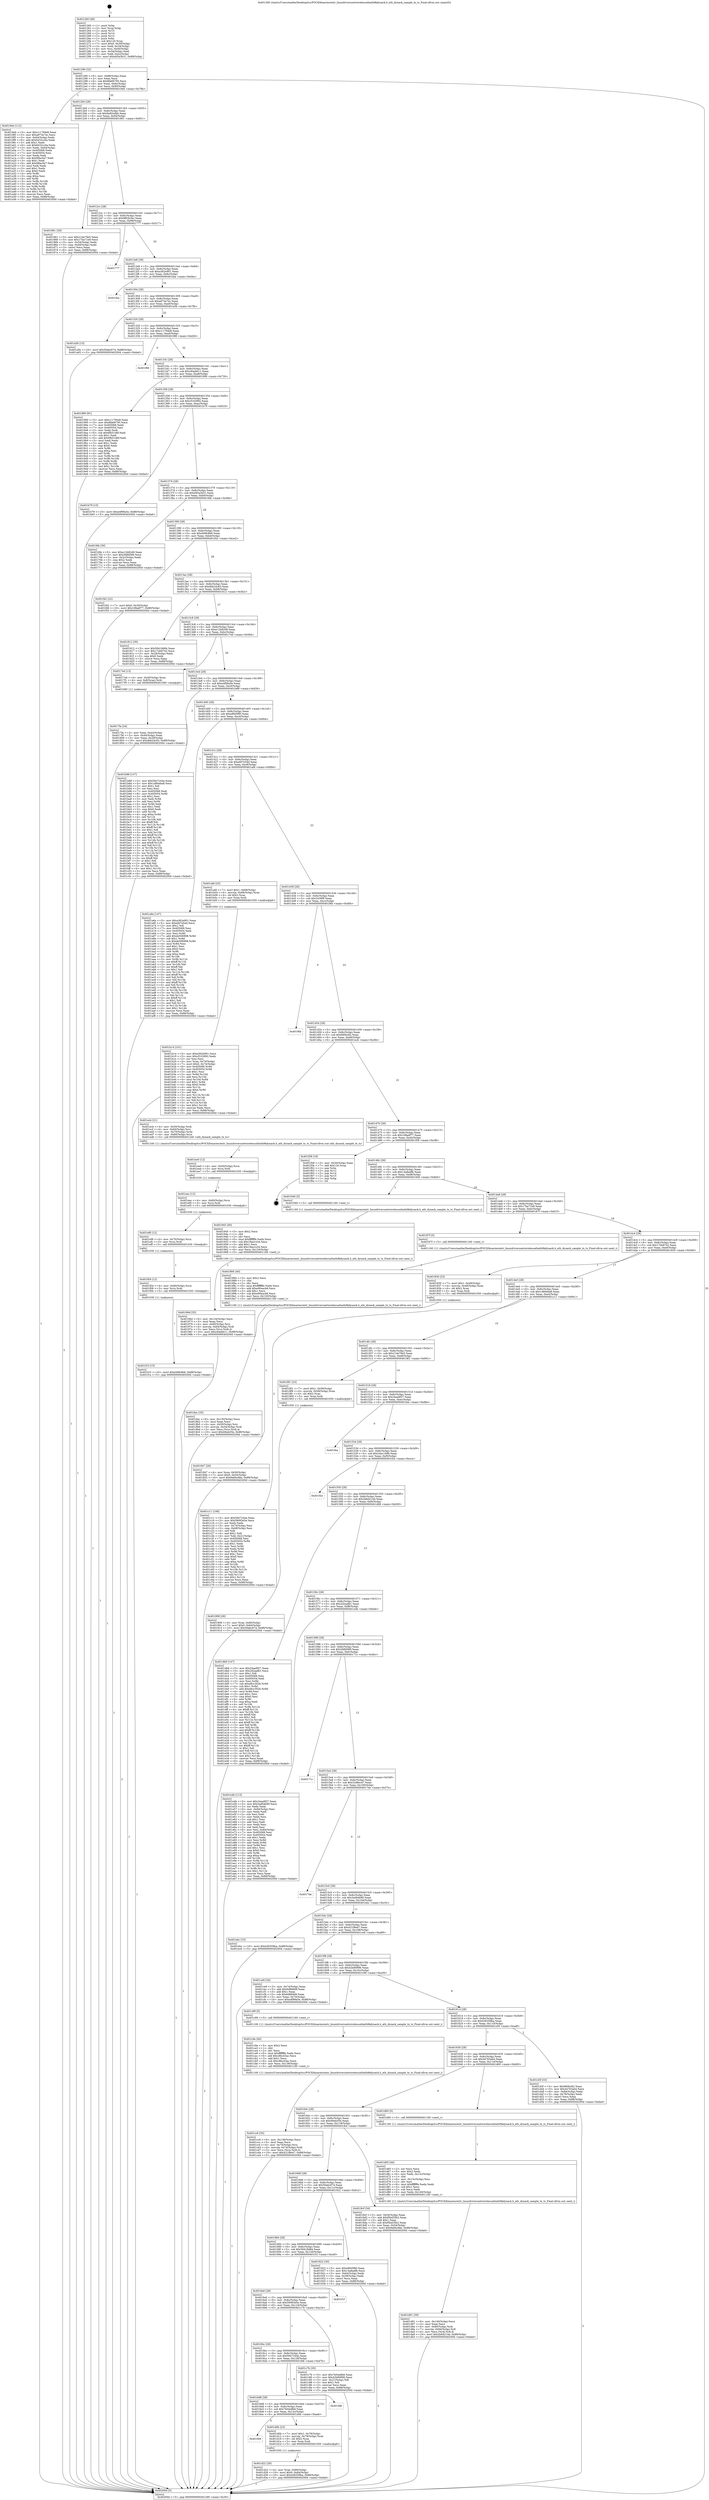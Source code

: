 digraph "0x401260" {
  label = "0x401260 (/mnt/c/Users/mathe/Desktop/tcc/POCII/binaries/extr_linuxdriversnetwirelessathath9kdynack.h_ath_dynack_sample_tx_ts_Final-ollvm.out::main(0))"
  labelloc = "t"
  node[shape=record]

  Entry [label="",width=0.3,height=0.3,shape=circle,fillcolor=black,style=filled]
  "0x401290" [label="{
     0x401290 [32]\l
     | [instrs]\l
     &nbsp;&nbsp;0x401290 \<+6\>: mov -0x88(%rbp),%eax\l
     &nbsp;&nbsp;0x401296 \<+2\>: mov %eax,%ecx\l
     &nbsp;&nbsp;0x401298 \<+6\>: sub $0x8fa66795,%ecx\l
     &nbsp;&nbsp;0x40129e \<+6\>: mov %eax,-0x8c(%rbp)\l
     &nbsp;&nbsp;0x4012a4 \<+6\>: mov %ecx,-0x90(%rbp)\l
     &nbsp;&nbsp;0x4012aa \<+6\>: je 00000000004019eb \<main+0x78b\>\l
  }"]
  "0x4019eb" [label="{
     0x4019eb [112]\l
     | [instrs]\l
     &nbsp;&nbsp;0x4019eb \<+5\>: mov $0xc11794e8,%eax\l
     &nbsp;&nbsp;0x4019f0 \<+5\>: mov $0xa973e7ec,%ecx\l
     &nbsp;&nbsp;0x4019f5 \<+3\>: mov -0x64(%rbp),%edx\l
     &nbsp;&nbsp;0x4019f8 \<+6\>: add $0x6432cc0a,%edx\l
     &nbsp;&nbsp;0x4019fe \<+3\>: add $0x1,%edx\l
     &nbsp;&nbsp;0x401a01 \<+6\>: sub $0x6432cc0a,%edx\l
     &nbsp;&nbsp;0x401a07 \<+3\>: mov %edx,-0x64(%rbp)\l
     &nbsp;&nbsp;0x401a0a \<+7\>: mov 0x405068,%edx\l
     &nbsp;&nbsp;0x401a11 \<+7\>: mov 0x405054,%esi\l
     &nbsp;&nbsp;0x401a18 \<+2\>: mov %edx,%edi\l
     &nbsp;&nbsp;0x401a1a \<+6\>: sub $0xfdfac0a7,%edi\l
     &nbsp;&nbsp;0x401a20 \<+3\>: sub $0x1,%edi\l
     &nbsp;&nbsp;0x401a23 \<+6\>: add $0xfdfac0a7,%edi\l
     &nbsp;&nbsp;0x401a29 \<+3\>: imul %edi,%edx\l
     &nbsp;&nbsp;0x401a2c \<+3\>: and $0x1,%edx\l
     &nbsp;&nbsp;0x401a2f \<+3\>: cmp $0x0,%edx\l
     &nbsp;&nbsp;0x401a32 \<+4\>: sete %r8b\l
     &nbsp;&nbsp;0x401a36 \<+3\>: cmp $0xa,%esi\l
     &nbsp;&nbsp;0x401a39 \<+4\>: setl %r9b\l
     &nbsp;&nbsp;0x401a3d \<+3\>: mov %r8b,%r10b\l
     &nbsp;&nbsp;0x401a40 \<+3\>: and %r9b,%r10b\l
     &nbsp;&nbsp;0x401a43 \<+3\>: xor %r9b,%r8b\l
     &nbsp;&nbsp;0x401a46 \<+3\>: or %r8b,%r10b\l
     &nbsp;&nbsp;0x401a49 \<+4\>: test $0x1,%r10b\l
     &nbsp;&nbsp;0x401a4d \<+3\>: cmovne %ecx,%eax\l
     &nbsp;&nbsp;0x401a50 \<+6\>: mov %eax,-0x88(%rbp)\l
     &nbsp;&nbsp;0x401a56 \<+5\>: jmp 000000000040200d \<main+0xdad\>\l
  }"]
  "0x4012b0" [label="{
     0x4012b0 [28]\l
     | [instrs]\l
     &nbsp;&nbsp;0x4012b0 \<+5\>: jmp 00000000004012b5 \<main+0x55\>\l
     &nbsp;&nbsp;0x4012b5 \<+6\>: mov -0x8c(%rbp),%eax\l
     &nbsp;&nbsp;0x4012bb \<+5\>: sub $0x9a60cdbb,%eax\l
     &nbsp;&nbsp;0x4012c0 \<+6\>: mov %eax,-0x94(%rbp)\l
     &nbsp;&nbsp;0x4012c6 \<+6\>: je 0000000000401861 \<main+0x601\>\l
  }"]
  Exit [label="",width=0.3,height=0.3,shape=circle,fillcolor=black,style=filled,peripheries=2]
  "0x401861" [label="{
     0x401861 [30]\l
     | [instrs]\l
     &nbsp;&nbsp;0x401861 \<+5\>: mov $0x21de79e5,%eax\l
     &nbsp;&nbsp;0x401866 \<+5\>: mov $0x17ba71b9,%ecx\l
     &nbsp;&nbsp;0x40186b \<+3\>: mov -0x54(%rbp),%edx\l
     &nbsp;&nbsp;0x40186e \<+3\>: cmp -0x48(%rbp),%edx\l
     &nbsp;&nbsp;0x401871 \<+3\>: cmovl %ecx,%eax\l
     &nbsp;&nbsp;0x401874 \<+6\>: mov %eax,-0x88(%rbp)\l
     &nbsp;&nbsp;0x40187a \<+5\>: jmp 000000000040200d \<main+0xdad\>\l
  }"]
  "0x4012cc" [label="{
     0x4012cc [28]\l
     | [instrs]\l
     &nbsp;&nbsp;0x4012cc \<+5\>: jmp 00000000004012d1 \<main+0x71\>\l
     &nbsp;&nbsp;0x4012d1 \<+6\>: mov -0x8c(%rbp),%eax\l
     &nbsp;&nbsp;0x4012d7 \<+5\>: sub $0x9f83b3ec,%eax\l
     &nbsp;&nbsp;0x4012dc \<+6\>: mov %eax,-0x98(%rbp)\l
     &nbsp;&nbsp;0x4012e2 \<+6\>: je 0000000000401777 \<main+0x517\>\l
  }"]
  "0x401f10" [label="{
     0x401f10 [15]\l
     | [instrs]\l
     &nbsp;&nbsp;0x401f10 \<+10\>: movl $0xd49fc8b6,-0x88(%rbp)\l
     &nbsp;&nbsp;0x401f1a \<+5\>: jmp 000000000040200d \<main+0xdad\>\l
  }"]
  "0x401777" [label="{
     0x401777\l
  }", style=dashed]
  "0x4012e8" [label="{
     0x4012e8 [28]\l
     | [instrs]\l
     &nbsp;&nbsp;0x4012e8 \<+5\>: jmp 00000000004012ed \<main+0x8d\>\l
     &nbsp;&nbsp;0x4012ed \<+6\>: mov -0x8c(%rbp),%eax\l
     &nbsp;&nbsp;0x4012f3 \<+5\>: sub $0xa362e901,%eax\l
     &nbsp;&nbsp;0x4012f8 \<+6\>: mov %eax,-0x9c(%rbp)\l
     &nbsp;&nbsp;0x4012fe \<+6\>: je 0000000000401faa \<main+0xd4a\>\l
  }"]
  "0x401f04" [label="{
     0x401f04 [12]\l
     | [instrs]\l
     &nbsp;&nbsp;0x401f04 \<+4\>: mov -0x80(%rbp),%rcx\l
     &nbsp;&nbsp;0x401f08 \<+3\>: mov %rcx,%rdi\l
     &nbsp;&nbsp;0x401f0b \<+5\>: call 0000000000401030 \<free@plt\>\l
     | [calls]\l
     &nbsp;&nbsp;0x401030 \{1\} (unknown)\l
  }"]
  "0x401faa" [label="{
     0x401faa\l
  }", style=dashed]
  "0x401304" [label="{
     0x401304 [28]\l
     | [instrs]\l
     &nbsp;&nbsp;0x401304 \<+5\>: jmp 0000000000401309 \<main+0xa9\>\l
     &nbsp;&nbsp;0x401309 \<+6\>: mov -0x8c(%rbp),%eax\l
     &nbsp;&nbsp;0x40130f \<+5\>: sub $0xa973e7ec,%eax\l
     &nbsp;&nbsp;0x401314 \<+6\>: mov %eax,-0xa0(%rbp)\l
     &nbsp;&nbsp;0x40131a \<+6\>: je 0000000000401a5b \<main+0x7fb\>\l
  }"]
  "0x401ef8" [label="{
     0x401ef8 [12]\l
     | [instrs]\l
     &nbsp;&nbsp;0x401ef8 \<+4\>: mov -0x70(%rbp),%rcx\l
     &nbsp;&nbsp;0x401efc \<+3\>: mov %rcx,%rdi\l
     &nbsp;&nbsp;0x401eff \<+5\>: call 0000000000401030 \<free@plt\>\l
     | [calls]\l
     &nbsp;&nbsp;0x401030 \{1\} (unknown)\l
  }"]
  "0x401a5b" [label="{
     0x401a5b [15]\l
     | [instrs]\l
     &nbsp;&nbsp;0x401a5b \<+10\>: movl $0x50abc674,-0x88(%rbp)\l
     &nbsp;&nbsp;0x401a65 \<+5\>: jmp 000000000040200d \<main+0xdad\>\l
  }"]
  "0x401320" [label="{
     0x401320 [28]\l
     | [instrs]\l
     &nbsp;&nbsp;0x401320 \<+5\>: jmp 0000000000401325 \<main+0xc5\>\l
     &nbsp;&nbsp;0x401325 \<+6\>: mov -0x8c(%rbp),%eax\l
     &nbsp;&nbsp;0x40132b \<+5\>: sub $0xc11794e8,%eax\l
     &nbsp;&nbsp;0x401330 \<+6\>: mov %eax,-0xa4(%rbp)\l
     &nbsp;&nbsp;0x401336 \<+6\>: je 0000000000401f86 \<main+0xd26\>\l
  }"]
  "0x401eec" [label="{
     0x401eec [12]\l
     | [instrs]\l
     &nbsp;&nbsp;0x401eec \<+4\>: mov -0x60(%rbp),%rcx\l
     &nbsp;&nbsp;0x401ef0 \<+3\>: mov %rcx,%rdi\l
     &nbsp;&nbsp;0x401ef3 \<+5\>: call 0000000000401030 \<free@plt\>\l
     | [calls]\l
     &nbsp;&nbsp;0x401030 \{1\} (unknown)\l
  }"]
  "0x401f86" [label="{
     0x401f86\l
  }", style=dashed]
  "0x40133c" [label="{
     0x40133c [28]\l
     | [instrs]\l
     &nbsp;&nbsp;0x40133c \<+5\>: jmp 0000000000401341 \<main+0xe1\>\l
     &nbsp;&nbsp;0x401341 \<+6\>: mov -0x8c(%rbp),%eax\l
     &nbsp;&nbsp;0x401347 \<+5\>: sub $0xc84abb11,%eax\l
     &nbsp;&nbsp;0x40134c \<+6\>: mov %eax,-0xa8(%rbp)\l
     &nbsp;&nbsp;0x401352 \<+6\>: je 0000000000401990 \<main+0x730\>\l
  }"]
  "0x401ee0" [label="{
     0x401ee0 [12]\l
     | [instrs]\l
     &nbsp;&nbsp;0x401ee0 \<+4\>: mov -0x50(%rbp),%rcx\l
     &nbsp;&nbsp;0x401ee4 \<+3\>: mov %rcx,%rdi\l
     &nbsp;&nbsp;0x401ee7 \<+5\>: call 0000000000401030 \<free@plt\>\l
     | [calls]\l
     &nbsp;&nbsp;0x401030 \{1\} (unknown)\l
  }"]
  "0x401990" [label="{
     0x401990 [91]\l
     | [instrs]\l
     &nbsp;&nbsp;0x401990 \<+5\>: mov $0xc11794e8,%eax\l
     &nbsp;&nbsp;0x401995 \<+5\>: mov $0x8fa66795,%ecx\l
     &nbsp;&nbsp;0x40199a \<+7\>: mov 0x405068,%edx\l
     &nbsp;&nbsp;0x4019a1 \<+7\>: mov 0x405054,%esi\l
     &nbsp;&nbsp;0x4019a8 \<+2\>: mov %edx,%edi\l
     &nbsp;&nbsp;0x4019aa \<+6\>: sub $0x6fb51d6f,%edi\l
     &nbsp;&nbsp;0x4019b0 \<+3\>: sub $0x1,%edi\l
     &nbsp;&nbsp;0x4019b3 \<+6\>: add $0x6fb51d6f,%edi\l
     &nbsp;&nbsp;0x4019b9 \<+3\>: imul %edi,%edx\l
     &nbsp;&nbsp;0x4019bc \<+3\>: and $0x1,%edx\l
     &nbsp;&nbsp;0x4019bf \<+3\>: cmp $0x0,%edx\l
     &nbsp;&nbsp;0x4019c2 \<+4\>: sete %r8b\l
     &nbsp;&nbsp;0x4019c6 \<+3\>: cmp $0xa,%esi\l
     &nbsp;&nbsp;0x4019c9 \<+4\>: setl %r9b\l
     &nbsp;&nbsp;0x4019cd \<+3\>: mov %r8b,%r10b\l
     &nbsp;&nbsp;0x4019d0 \<+3\>: and %r9b,%r10b\l
     &nbsp;&nbsp;0x4019d3 \<+3\>: xor %r9b,%r8b\l
     &nbsp;&nbsp;0x4019d6 \<+3\>: or %r8b,%r10b\l
     &nbsp;&nbsp;0x4019d9 \<+4\>: test $0x1,%r10b\l
     &nbsp;&nbsp;0x4019dd \<+3\>: cmovne %ecx,%eax\l
     &nbsp;&nbsp;0x4019e0 \<+6\>: mov %eax,-0x88(%rbp)\l
     &nbsp;&nbsp;0x4019e6 \<+5\>: jmp 000000000040200d \<main+0xdad\>\l
  }"]
  "0x401358" [label="{
     0x401358 [28]\l
     | [instrs]\l
     &nbsp;&nbsp;0x401358 \<+5\>: jmp 000000000040135d \<main+0xfd\>\l
     &nbsp;&nbsp;0x40135d \<+6\>: mov -0x8c(%rbp),%eax\l
     &nbsp;&nbsp;0x401363 \<+5\>: sub $0xcf102892,%eax\l
     &nbsp;&nbsp;0x401368 \<+6\>: mov %eax,-0xac(%rbp)\l
     &nbsp;&nbsp;0x40136e \<+6\>: je 0000000000401b79 \<main+0x919\>\l
  }"]
  "0x401d91" [label="{
     0x401d91 [39]\l
     | [instrs]\l
     &nbsp;&nbsp;0x401d91 \<+6\>: mov -0x140(%rbp),%ecx\l
     &nbsp;&nbsp;0x401d97 \<+3\>: imul %eax,%ecx\l
     &nbsp;&nbsp;0x401d9a \<+4\>: mov -0x80(%rbp),%rdi\l
     &nbsp;&nbsp;0x401d9e \<+7\>: movslq -0x84(%rbp),%r8\l
     &nbsp;&nbsp;0x401da5 \<+4\>: mov %ecx,(%rdi,%r8,4)\l
     &nbsp;&nbsp;0x401da9 \<+10\>: movl $0x2b6d214d,-0x88(%rbp)\l
     &nbsp;&nbsp;0x401db3 \<+5\>: jmp 000000000040200d \<main+0xdad\>\l
  }"]
  "0x401b79" [label="{
     0x401b79 [15]\l
     | [instrs]\l
     &nbsp;&nbsp;0x401b79 \<+10\>: movl $0xe4f99a5e,-0x88(%rbp)\l
     &nbsp;&nbsp;0x401b83 \<+5\>: jmp 000000000040200d \<main+0xdad\>\l
  }"]
  "0x401374" [label="{
     0x401374 [28]\l
     | [instrs]\l
     &nbsp;&nbsp;0x401374 \<+5\>: jmp 0000000000401379 \<main+0x119\>\l
     &nbsp;&nbsp;0x401379 \<+6\>: mov -0x8c(%rbp),%eax\l
     &nbsp;&nbsp;0x40137f \<+5\>: sub $0xd45a3b31,%eax\l
     &nbsp;&nbsp;0x401384 \<+6\>: mov %eax,-0xb0(%rbp)\l
     &nbsp;&nbsp;0x40138a \<+6\>: je 00000000004016fe \<main+0x49e\>\l
  }"]
  "0x401d65" [label="{
     0x401d65 [44]\l
     | [instrs]\l
     &nbsp;&nbsp;0x401d65 \<+2\>: xor %ecx,%ecx\l
     &nbsp;&nbsp;0x401d67 \<+5\>: mov $0x2,%edx\l
     &nbsp;&nbsp;0x401d6c \<+6\>: mov %edx,-0x13c(%rbp)\l
     &nbsp;&nbsp;0x401d72 \<+1\>: cltd\l
     &nbsp;&nbsp;0x401d73 \<+6\>: mov -0x13c(%rbp),%esi\l
     &nbsp;&nbsp;0x401d79 \<+2\>: idiv %esi\l
     &nbsp;&nbsp;0x401d7b \<+6\>: imul $0xfffffffe,%edx,%edx\l
     &nbsp;&nbsp;0x401d81 \<+3\>: sub $0x1,%ecx\l
     &nbsp;&nbsp;0x401d84 \<+2\>: sub %ecx,%edx\l
     &nbsp;&nbsp;0x401d86 \<+6\>: mov %edx,-0x140(%rbp)\l
     &nbsp;&nbsp;0x401d8c \<+5\>: call 0000000000401160 \<next_i\>\l
     | [calls]\l
     &nbsp;&nbsp;0x401160 \{1\} (/mnt/c/Users/mathe/Desktop/tcc/POCII/binaries/extr_linuxdriversnetwirelessathath9kdynack.h_ath_dynack_sample_tx_ts_Final-ollvm.out::next_i)\l
  }"]
  "0x4016fe" [label="{
     0x4016fe [30]\l
     | [instrs]\l
     &nbsp;&nbsp;0x4016fe \<+5\>: mov $0xe12b82d9,%eax\l
     &nbsp;&nbsp;0x401703 \<+5\>: mov $0x2fdfd589,%ecx\l
     &nbsp;&nbsp;0x401708 \<+3\>: mov -0x2c(%rbp),%edx\l
     &nbsp;&nbsp;0x40170b \<+3\>: cmp $0x2,%edx\l
     &nbsp;&nbsp;0x40170e \<+3\>: cmovne %ecx,%eax\l
     &nbsp;&nbsp;0x401711 \<+6\>: mov %eax,-0x88(%rbp)\l
     &nbsp;&nbsp;0x401717 \<+5\>: jmp 000000000040200d \<main+0xdad\>\l
  }"]
  "0x401390" [label="{
     0x401390 [28]\l
     | [instrs]\l
     &nbsp;&nbsp;0x401390 \<+5\>: jmp 0000000000401395 \<main+0x135\>\l
     &nbsp;&nbsp;0x401395 \<+6\>: mov -0x8c(%rbp),%eax\l
     &nbsp;&nbsp;0x40139b \<+5\>: sub $0xd49fc8b6,%eax\l
     &nbsp;&nbsp;0x4013a0 \<+6\>: mov %eax,-0xb4(%rbp)\l
     &nbsp;&nbsp;0x4013a6 \<+6\>: je 0000000000401f42 \<main+0xce2\>\l
  }"]
  "0x40200d" [label="{
     0x40200d [5]\l
     | [instrs]\l
     &nbsp;&nbsp;0x40200d \<+5\>: jmp 0000000000401290 \<main+0x30\>\l
  }"]
  "0x401260" [label="{
     0x401260 [48]\l
     | [instrs]\l
     &nbsp;&nbsp;0x401260 \<+1\>: push %rbp\l
     &nbsp;&nbsp;0x401261 \<+3\>: mov %rsp,%rbp\l
     &nbsp;&nbsp;0x401264 \<+2\>: push %r15\l
     &nbsp;&nbsp;0x401266 \<+2\>: push %r14\l
     &nbsp;&nbsp;0x401268 \<+2\>: push %r12\l
     &nbsp;&nbsp;0x40126a \<+1\>: push %rbx\l
     &nbsp;&nbsp;0x40126b \<+7\>: sub $0x120,%rsp\l
     &nbsp;&nbsp;0x401272 \<+7\>: movl $0x0,-0x30(%rbp)\l
     &nbsp;&nbsp;0x401279 \<+3\>: mov %edi,-0x34(%rbp)\l
     &nbsp;&nbsp;0x40127c \<+4\>: mov %rsi,-0x40(%rbp)\l
     &nbsp;&nbsp;0x401280 \<+3\>: mov -0x34(%rbp),%edi\l
     &nbsp;&nbsp;0x401283 \<+3\>: mov %edi,-0x2c(%rbp)\l
     &nbsp;&nbsp;0x401286 \<+10\>: movl $0xd45a3b31,-0x88(%rbp)\l
  }"]
  "0x401d22" [label="{
     0x401d22 [29]\l
     | [instrs]\l
     &nbsp;&nbsp;0x401d22 \<+4\>: mov %rax,-0x80(%rbp)\l
     &nbsp;&nbsp;0x401d26 \<+10\>: movl $0x0,-0x84(%rbp)\l
     &nbsp;&nbsp;0x401d30 \<+10\>: movl $0x436359ba,-0x88(%rbp)\l
     &nbsp;&nbsp;0x401d3a \<+5\>: jmp 000000000040200d \<main+0xdad\>\l
  }"]
  "0x401f42" [label="{
     0x401f42 [22]\l
     | [instrs]\l
     &nbsp;&nbsp;0x401f42 \<+7\>: movl $0x0,-0x30(%rbp)\l
     &nbsp;&nbsp;0x401f49 \<+10\>: movl $0x108adf77,-0x88(%rbp)\l
     &nbsp;&nbsp;0x401f53 \<+5\>: jmp 000000000040200d \<main+0xdad\>\l
  }"]
  "0x4013ac" [label="{
     0x4013ac [28]\l
     | [instrs]\l
     &nbsp;&nbsp;0x4013ac \<+5\>: jmp 00000000004013b1 \<main+0x151\>\l
     &nbsp;&nbsp;0x4013b1 \<+6\>: mov -0x8c(%rbp),%eax\l
     &nbsp;&nbsp;0x4013b7 \<+5\>: sub $0xdbb24c83,%eax\l
     &nbsp;&nbsp;0x4013bc \<+6\>: mov %eax,-0xb8(%rbp)\l
     &nbsp;&nbsp;0x4013c2 \<+6\>: je 0000000000401812 \<main+0x5b2\>\l
  }"]
  "0x4016f4" [label="{
     0x4016f4\l
  }", style=dashed]
  "0x401812" [label="{
     0x401812 [30]\l
     | [instrs]\l
     &nbsp;&nbsp;0x401812 \<+5\>: mov $0x58418d84,%eax\l
     &nbsp;&nbsp;0x401817 \<+5\>: mov $0x17eb9742,%ecx\l
     &nbsp;&nbsp;0x40181c \<+3\>: mov -0x28(%rbp),%edx\l
     &nbsp;&nbsp;0x40181f \<+3\>: cmp $0x0,%edx\l
     &nbsp;&nbsp;0x401822 \<+3\>: cmove %ecx,%eax\l
     &nbsp;&nbsp;0x401825 \<+6\>: mov %eax,-0x88(%rbp)\l
     &nbsp;&nbsp;0x40182b \<+5\>: jmp 000000000040200d \<main+0xdad\>\l
  }"]
  "0x4013c8" [label="{
     0x4013c8 [28]\l
     | [instrs]\l
     &nbsp;&nbsp;0x4013c8 \<+5\>: jmp 00000000004013cd \<main+0x16d\>\l
     &nbsp;&nbsp;0x4013cd \<+6\>: mov -0x8c(%rbp),%eax\l
     &nbsp;&nbsp;0x4013d3 \<+5\>: sub $0xe12b82d9,%eax\l
     &nbsp;&nbsp;0x4013d8 \<+6\>: mov %eax,-0xbc(%rbp)\l
     &nbsp;&nbsp;0x4013de \<+6\>: je 00000000004017ed \<main+0x58d\>\l
  }"]
  "0x401d0b" [label="{
     0x401d0b [23]\l
     | [instrs]\l
     &nbsp;&nbsp;0x401d0b \<+7\>: movl $0x1,-0x78(%rbp)\l
     &nbsp;&nbsp;0x401d12 \<+4\>: movslq -0x78(%rbp),%rax\l
     &nbsp;&nbsp;0x401d16 \<+4\>: shl $0x2,%rax\l
     &nbsp;&nbsp;0x401d1a \<+3\>: mov %rax,%rdi\l
     &nbsp;&nbsp;0x401d1d \<+5\>: call 0000000000401050 \<malloc@plt\>\l
     | [calls]\l
     &nbsp;&nbsp;0x401050 \{1\} (unknown)\l
  }"]
  "0x4017ed" [label="{
     0x4017ed [13]\l
     | [instrs]\l
     &nbsp;&nbsp;0x4017ed \<+4\>: mov -0x40(%rbp),%rax\l
     &nbsp;&nbsp;0x4017f1 \<+4\>: mov 0x8(%rax),%rdi\l
     &nbsp;&nbsp;0x4017f5 \<+5\>: call 0000000000401060 \<atoi@plt\>\l
     | [calls]\l
     &nbsp;&nbsp;0x401060 \{1\} (unknown)\l
  }"]
  "0x4013e4" [label="{
     0x4013e4 [28]\l
     | [instrs]\l
     &nbsp;&nbsp;0x4013e4 \<+5\>: jmp 00000000004013e9 \<main+0x189\>\l
     &nbsp;&nbsp;0x4013e9 \<+6\>: mov -0x8c(%rbp),%eax\l
     &nbsp;&nbsp;0x4013ef \<+5\>: sub $0xe4f99a5e,%eax\l
     &nbsp;&nbsp;0x4013f4 \<+6\>: mov %eax,-0xc0(%rbp)\l
     &nbsp;&nbsp;0x4013fa \<+6\>: je 0000000000401b88 \<main+0x928\>\l
  }"]
  "0x4017fa" [label="{
     0x4017fa [24]\l
     | [instrs]\l
     &nbsp;&nbsp;0x4017fa \<+3\>: mov %eax,-0x44(%rbp)\l
     &nbsp;&nbsp;0x4017fd \<+3\>: mov -0x44(%rbp),%eax\l
     &nbsp;&nbsp;0x401800 \<+3\>: mov %eax,-0x28(%rbp)\l
     &nbsp;&nbsp;0x401803 \<+10\>: movl $0xdbb24c83,-0x88(%rbp)\l
     &nbsp;&nbsp;0x40180d \<+5\>: jmp 000000000040200d \<main+0xdad\>\l
  }"]
  "0x4016d8" [label="{
     0x4016d8 [28]\l
     | [instrs]\l
     &nbsp;&nbsp;0x4016d8 \<+5\>: jmp 00000000004016dd \<main+0x47d\>\l
     &nbsp;&nbsp;0x4016dd \<+6\>: mov -0x8c(%rbp),%eax\l
     &nbsp;&nbsp;0x4016e3 \<+5\>: sub $0x7b04a8b6,%eax\l
     &nbsp;&nbsp;0x4016e8 \<+6\>: mov %eax,-0x12c(%rbp)\l
     &nbsp;&nbsp;0x4016ee \<+6\>: je 0000000000401d0b \<main+0xaab\>\l
  }"]
  "0x401b88" [label="{
     0x401b88 [137]\l
     | [instrs]\l
     &nbsp;&nbsp;0x401b88 \<+5\>: mov $0x5947244a,%eax\l
     &nbsp;&nbsp;0x401b8d \<+5\>: mov $0x1d80eba8,%ecx\l
     &nbsp;&nbsp;0x401b92 \<+2\>: mov $0x1,%dl\l
     &nbsp;&nbsp;0x401b94 \<+2\>: xor %esi,%esi\l
     &nbsp;&nbsp;0x401b96 \<+7\>: mov 0x405068,%edi\l
     &nbsp;&nbsp;0x401b9d \<+8\>: mov 0x405054,%r8d\l
     &nbsp;&nbsp;0x401ba5 \<+3\>: sub $0x1,%esi\l
     &nbsp;&nbsp;0x401ba8 \<+3\>: mov %edi,%r9d\l
     &nbsp;&nbsp;0x401bab \<+3\>: add %esi,%r9d\l
     &nbsp;&nbsp;0x401bae \<+4\>: imul %r9d,%edi\l
     &nbsp;&nbsp;0x401bb2 \<+3\>: and $0x1,%edi\l
     &nbsp;&nbsp;0x401bb5 \<+3\>: cmp $0x0,%edi\l
     &nbsp;&nbsp;0x401bb8 \<+4\>: sete %r10b\l
     &nbsp;&nbsp;0x401bbc \<+4\>: cmp $0xa,%r8d\l
     &nbsp;&nbsp;0x401bc0 \<+4\>: setl %r11b\l
     &nbsp;&nbsp;0x401bc4 \<+3\>: mov %r10b,%bl\l
     &nbsp;&nbsp;0x401bc7 \<+3\>: xor $0xff,%bl\l
     &nbsp;&nbsp;0x401bca \<+3\>: mov %r11b,%r14b\l
     &nbsp;&nbsp;0x401bcd \<+4\>: xor $0xff,%r14b\l
     &nbsp;&nbsp;0x401bd1 \<+3\>: xor $0x1,%dl\l
     &nbsp;&nbsp;0x401bd4 \<+3\>: mov %bl,%r15b\l
     &nbsp;&nbsp;0x401bd7 \<+4\>: and $0xff,%r15b\l
     &nbsp;&nbsp;0x401bdb \<+3\>: and %dl,%r10b\l
     &nbsp;&nbsp;0x401bde \<+3\>: mov %r14b,%r12b\l
     &nbsp;&nbsp;0x401be1 \<+4\>: and $0xff,%r12b\l
     &nbsp;&nbsp;0x401be5 \<+3\>: and %dl,%r11b\l
     &nbsp;&nbsp;0x401be8 \<+3\>: or %r10b,%r15b\l
     &nbsp;&nbsp;0x401beb \<+3\>: or %r11b,%r12b\l
     &nbsp;&nbsp;0x401bee \<+3\>: xor %r12b,%r15b\l
     &nbsp;&nbsp;0x401bf1 \<+3\>: or %r14b,%bl\l
     &nbsp;&nbsp;0x401bf4 \<+3\>: xor $0xff,%bl\l
     &nbsp;&nbsp;0x401bf7 \<+3\>: or $0x1,%dl\l
     &nbsp;&nbsp;0x401bfa \<+2\>: and %dl,%bl\l
     &nbsp;&nbsp;0x401bfc \<+3\>: or %bl,%r15b\l
     &nbsp;&nbsp;0x401bff \<+4\>: test $0x1,%r15b\l
     &nbsp;&nbsp;0x401c03 \<+3\>: cmovne %ecx,%eax\l
     &nbsp;&nbsp;0x401c06 \<+6\>: mov %eax,-0x88(%rbp)\l
     &nbsp;&nbsp;0x401c0c \<+5\>: jmp 000000000040200d \<main+0xdad\>\l
  }"]
  "0x401400" [label="{
     0x401400 [28]\l
     | [instrs]\l
     &nbsp;&nbsp;0x401400 \<+5\>: jmp 0000000000401405 \<main+0x1a5\>\l
     &nbsp;&nbsp;0x401405 \<+6\>: mov -0x8c(%rbp),%eax\l
     &nbsp;&nbsp;0x40140b \<+5\>: sub $0xe8f45f80,%eax\l
     &nbsp;&nbsp;0x401410 \<+6\>: mov %eax,-0xc4(%rbp)\l
     &nbsp;&nbsp;0x401416 \<+6\>: je 0000000000401a6a \<main+0x80a\>\l
  }"]
  "0x401fdb" [label="{
     0x401fdb\l
  }", style=dashed]
  "0x401a6a" [label="{
     0x401a6a [147]\l
     | [instrs]\l
     &nbsp;&nbsp;0x401a6a \<+5\>: mov $0xa362e901,%eax\l
     &nbsp;&nbsp;0x401a6f \<+5\>: mov $0xefd7e54d,%ecx\l
     &nbsp;&nbsp;0x401a74 \<+2\>: mov $0x1,%dl\l
     &nbsp;&nbsp;0x401a76 \<+7\>: mov 0x405068,%esi\l
     &nbsp;&nbsp;0x401a7d \<+7\>: mov 0x405054,%edi\l
     &nbsp;&nbsp;0x401a84 \<+3\>: mov %esi,%r8d\l
     &nbsp;&nbsp;0x401a87 \<+7\>: add $0xde506998,%r8d\l
     &nbsp;&nbsp;0x401a8e \<+4\>: sub $0x1,%r8d\l
     &nbsp;&nbsp;0x401a92 \<+7\>: sub $0xde506998,%r8d\l
     &nbsp;&nbsp;0x401a99 \<+4\>: imul %r8d,%esi\l
     &nbsp;&nbsp;0x401a9d \<+3\>: and $0x1,%esi\l
     &nbsp;&nbsp;0x401aa0 \<+3\>: cmp $0x0,%esi\l
     &nbsp;&nbsp;0x401aa3 \<+4\>: sete %r9b\l
     &nbsp;&nbsp;0x401aa7 \<+3\>: cmp $0xa,%edi\l
     &nbsp;&nbsp;0x401aaa \<+4\>: setl %r10b\l
     &nbsp;&nbsp;0x401aae \<+3\>: mov %r9b,%r11b\l
     &nbsp;&nbsp;0x401ab1 \<+4\>: xor $0xff,%r11b\l
     &nbsp;&nbsp;0x401ab5 \<+3\>: mov %r10b,%bl\l
     &nbsp;&nbsp;0x401ab8 \<+3\>: xor $0xff,%bl\l
     &nbsp;&nbsp;0x401abb \<+3\>: xor $0x1,%dl\l
     &nbsp;&nbsp;0x401abe \<+3\>: mov %r11b,%r14b\l
     &nbsp;&nbsp;0x401ac1 \<+4\>: and $0xff,%r14b\l
     &nbsp;&nbsp;0x401ac5 \<+3\>: and %dl,%r9b\l
     &nbsp;&nbsp;0x401ac8 \<+3\>: mov %bl,%r15b\l
     &nbsp;&nbsp;0x401acb \<+4\>: and $0xff,%r15b\l
     &nbsp;&nbsp;0x401acf \<+3\>: and %dl,%r10b\l
     &nbsp;&nbsp;0x401ad2 \<+3\>: or %r9b,%r14b\l
     &nbsp;&nbsp;0x401ad5 \<+3\>: or %r10b,%r15b\l
     &nbsp;&nbsp;0x401ad8 \<+3\>: xor %r15b,%r14b\l
     &nbsp;&nbsp;0x401adb \<+3\>: or %bl,%r11b\l
     &nbsp;&nbsp;0x401ade \<+4\>: xor $0xff,%r11b\l
     &nbsp;&nbsp;0x401ae2 \<+3\>: or $0x1,%dl\l
     &nbsp;&nbsp;0x401ae5 \<+3\>: and %dl,%r11b\l
     &nbsp;&nbsp;0x401ae8 \<+3\>: or %r11b,%r14b\l
     &nbsp;&nbsp;0x401aeb \<+4\>: test $0x1,%r14b\l
     &nbsp;&nbsp;0x401aef \<+3\>: cmovne %ecx,%eax\l
     &nbsp;&nbsp;0x401af2 \<+6\>: mov %eax,-0x88(%rbp)\l
     &nbsp;&nbsp;0x401af8 \<+5\>: jmp 000000000040200d \<main+0xdad\>\l
  }"]
  "0x40141c" [label="{
     0x40141c [28]\l
     | [instrs]\l
     &nbsp;&nbsp;0x40141c \<+5\>: jmp 0000000000401421 \<main+0x1c1\>\l
     &nbsp;&nbsp;0x401421 \<+6\>: mov -0x8c(%rbp),%eax\l
     &nbsp;&nbsp;0x401427 \<+5\>: sub $0xefd7e54d,%eax\l
     &nbsp;&nbsp;0x40142c \<+6\>: mov %eax,-0xc8(%rbp)\l
     &nbsp;&nbsp;0x401432 \<+6\>: je 0000000000401afd \<main+0x89d\>\l
  }"]
  "0x401cc6" [label="{
     0x401cc6 [35]\l
     | [instrs]\l
     &nbsp;&nbsp;0x401cc6 \<+6\>: mov -0x138(%rbp),%ecx\l
     &nbsp;&nbsp;0x401ccc \<+3\>: imul %eax,%ecx\l
     &nbsp;&nbsp;0x401ccf \<+4\>: mov -0x70(%rbp),%rsi\l
     &nbsp;&nbsp;0x401cd3 \<+4\>: movslq -0x74(%rbp),%rdi\l
     &nbsp;&nbsp;0x401cd7 \<+3\>: mov %ecx,(%rsi,%rdi,4)\l
     &nbsp;&nbsp;0x401cda \<+10\>: movl $0x421f8e47,-0x88(%rbp)\l
     &nbsp;&nbsp;0x401ce4 \<+5\>: jmp 000000000040200d \<main+0xdad\>\l
  }"]
  "0x401afd" [label="{
     0x401afd [23]\l
     | [instrs]\l
     &nbsp;&nbsp;0x401afd \<+7\>: movl $0x1,-0x68(%rbp)\l
     &nbsp;&nbsp;0x401b04 \<+4\>: movslq -0x68(%rbp),%rax\l
     &nbsp;&nbsp;0x401b08 \<+4\>: shl $0x2,%rax\l
     &nbsp;&nbsp;0x401b0c \<+3\>: mov %rax,%rdi\l
     &nbsp;&nbsp;0x401b0f \<+5\>: call 0000000000401050 \<malloc@plt\>\l
     | [calls]\l
     &nbsp;&nbsp;0x401050 \{1\} (unknown)\l
  }"]
  "0x401438" [label="{
     0x401438 [28]\l
     | [instrs]\l
     &nbsp;&nbsp;0x401438 \<+5\>: jmp 000000000040143d \<main+0x1dd\>\l
     &nbsp;&nbsp;0x40143d \<+6\>: mov -0x8c(%rbp),%eax\l
     &nbsp;&nbsp;0x401443 \<+5\>: sub $0x2439f8,%eax\l
     &nbsp;&nbsp;0x401448 \<+6\>: mov %eax,-0xcc(%rbp)\l
     &nbsp;&nbsp;0x40144e \<+6\>: je 0000000000401f6b \<main+0xd0b\>\l
  }"]
  "0x401c9e" [label="{
     0x401c9e [40]\l
     | [instrs]\l
     &nbsp;&nbsp;0x401c9e \<+5\>: mov $0x2,%ecx\l
     &nbsp;&nbsp;0x401ca3 \<+1\>: cltd\l
     &nbsp;&nbsp;0x401ca4 \<+2\>: idiv %ecx\l
     &nbsp;&nbsp;0x401ca6 \<+6\>: imul $0xfffffffe,%edx,%ecx\l
     &nbsp;&nbsp;0x401cac \<+6\>: add $0xc8bc43ac,%ecx\l
     &nbsp;&nbsp;0x401cb2 \<+3\>: add $0x1,%ecx\l
     &nbsp;&nbsp;0x401cb5 \<+6\>: sub $0xc8bc43ac,%ecx\l
     &nbsp;&nbsp;0x401cbb \<+6\>: mov %ecx,-0x138(%rbp)\l
     &nbsp;&nbsp;0x401cc1 \<+5\>: call 0000000000401160 \<next_i\>\l
     | [calls]\l
     &nbsp;&nbsp;0x401160 \{1\} (/mnt/c/Users/mathe/Desktop/tcc/POCII/binaries/extr_linuxdriversnetwirelessathath9kdynack.h_ath_dynack_sample_tx_ts_Final-ollvm.out::next_i)\l
  }"]
  "0x401f6b" [label="{
     0x401f6b\l
  }", style=dashed]
  "0x401454" [label="{
     0x401454 [28]\l
     | [instrs]\l
     &nbsp;&nbsp;0x401454 \<+5\>: jmp 0000000000401459 \<main+0x1f9\>\l
     &nbsp;&nbsp;0x401459 \<+6\>: mov -0x8c(%rbp),%eax\l
     &nbsp;&nbsp;0x40145f \<+5\>: sub $0x860bc82,%eax\l
     &nbsp;&nbsp;0x401464 \<+6\>: mov %eax,-0xd0(%rbp)\l
     &nbsp;&nbsp;0x40146a \<+6\>: je 0000000000401ecb \<main+0xc6b\>\l
  }"]
  "0x4016bc" [label="{
     0x4016bc [28]\l
     | [instrs]\l
     &nbsp;&nbsp;0x4016bc \<+5\>: jmp 00000000004016c1 \<main+0x461\>\l
     &nbsp;&nbsp;0x4016c1 \<+6\>: mov -0x8c(%rbp),%eax\l
     &nbsp;&nbsp;0x4016c7 \<+5\>: sub $0x5947244a,%eax\l
     &nbsp;&nbsp;0x4016cc \<+6\>: mov %eax,-0x128(%rbp)\l
     &nbsp;&nbsp;0x4016d2 \<+6\>: je 0000000000401fdb \<main+0xd7b\>\l
  }"]
  "0x401ecb" [label="{
     0x401ecb [21]\l
     | [instrs]\l
     &nbsp;&nbsp;0x401ecb \<+4\>: mov -0x50(%rbp),%rdi\l
     &nbsp;&nbsp;0x401ecf \<+4\>: mov -0x60(%rbp),%rsi\l
     &nbsp;&nbsp;0x401ed3 \<+4\>: mov -0x70(%rbp),%rdx\l
     &nbsp;&nbsp;0x401ed7 \<+4\>: mov -0x80(%rbp),%rcx\l
     &nbsp;&nbsp;0x401edb \<+5\>: call 0000000000401240 \<ath_dynack_sample_tx_ts\>\l
     | [calls]\l
     &nbsp;&nbsp;0x401240 \{1\} (/mnt/c/Users/mathe/Desktop/tcc/POCII/binaries/extr_linuxdriversnetwirelessathath9kdynack.h_ath_dynack_sample_tx_ts_Final-ollvm.out::ath_dynack_sample_tx_ts)\l
  }"]
  "0x401470" [label="{
     0x401470 [28]\l
     | [instrs]\l
     &nbsp;&nbsp;0x401470 \<+5\>: jmp 0000000000401475 \<main+0x215\>\l
     &nbsp;&nbsp;0x401475 \<+6\>: mov -0x8c(%rbp),%eax\l
     &nbsp;&nbsp;0x40147b \<+5\>: sub $0x108adf77,%eax\l
     &nbsp;&nbsp;0x401480 \<+6\>: mov %eax,-0xd4(%rbp)\l
     &nbsp;&nbsp;0x401486 \<+6\>: je 0000000000401f58 \<main+0xcf8\>\l
  }"]
  "0x401c7b" [label="{
     0x401c7b [30]\l
     | [instrs]\l
     &nbsp;&nbsp;0x401c7b \<+5\>: mov $0x7b04a8b6,%eax\l
     &nbsp;&nbsp;0x401c80 \<+5\>: mov $0x42b90996,%ecx\l
     &nbsp;&nbsp;0x401c85 \<+3\>: mov -0x21(%rbp),%dl\l
     &nbsp;&nbsp;0x401c88 \<+3\>: test $0x1,%dl\l
     &nbsp;&nbsp;0x401c8b \<+3\>: cmovne %ecx,%eax\l
     &nbsp;&nbsp;0x401c8e \<+6\>: mov %eax,-0x88(%rbp)\l
     &nbsp;&nbsp;0x401c94 \<+5\>: jmp 000000000040200d \<main+0xdad\>\l
  }"]
  "0x401f58" [label="{
     0x401f58 [19]\l
     | [instrs]\l
     &nbsp;&nbsp;0x401f58 \<+3\>: mov -0x30(%rbp),%eax\l
     &nbsp;&nbsp;0x401f5b \<+7\>: add $0x120,%rsp\l
     &nbsp;&nbsp;0x401f62 \<+1\>: pop %rbx\l
     &nbsp;&nbsp;0x401f63 \<+2\>: pop %r12\l
     &nbsp;&nbsp;0x401f65 \<+2\>: pop %r14\l
     &nbsp;&nbsp;0x401f67 \<+2\>: pop %r15\l
     &nbsp;&nbsp;0x401f69 \<+1\>: pop %rbp\l
     &nbsp;&nbsp;0x401f6a \<+1\>: ret\l
  }"]
  "0x40148c" [label="{
     0x40148c [28]\l
     | [instrs]\l
     &nbsp;&nbsp;0x40148c \<+5\>: jmp 0000000000401491 \<main+0x231\>\l
     &nbsp;&nbsp;0x401491 \<+6\>: mov -0x8c(%rbp),%eax\l
     &nbsp;&nbsp;0x401497 \<+5\>: sub $0x14a8adfb,%eax\l
     &nbsp;&nbsp;0x40149c \<+6\>: mov %eax,-0xd8(%rbp)\l
     &nbsp;&nbsp;0x4014a2 \<+6\>: je 0000000000401940 \<main+0x6e0\>\l
  }"]
  "0x4016a0" [label="{
     0x4016a0 [28]\l
     | [instrs]\l
     &nbsp;&nbsp;0x4016a0 \<+5\>: jmp 00000000004016a5 \<main+0x445\>\l
     &nbsp;&nbsp;0x4016a5 \<+6\>: mov -0x8c(%rbp),%eax\l
     &nbsp;&nbsp;0x4016ab \<+5\>: sub $0x59083e5e,%eax\l
     &nbsp;&nbsp;0x4016b0 \<+6\>: mov %eax,-0x124(%rbp)\l
     &nbsp;&nbsp;0x4016b6 \<+6\>: je 0000000000401c7b \<main+0xa1b\>\l
  }"]
  "0x401940" [label="{
     0x401940 [5]\l
     | [instrs]\l
     &nbsp;&nbsp;0x401940 \<+5\>: call 0000000000401160 \<next_i\>\l
     | [calls]\l
     &nbsp;&nbsp;0x401160 \{1\} (/mnt/c/Users/mathe/Desktop/tcc/POCII/binaries/extr_linuxdriversnetwirelessathath9kdynack.h_ath_dynack_sample_tx_ts_Final-ollvm.out::next_i)\l
  }"]
  "0x4014a8" [label="{
     0x4014a8 [28]\l
     | [instrs]\l
     &nbsp;&nbsp;0x4014a8 \<+5\>: jmp 00000000004014ad \<main+0x24d\>\l
     &nbsp;&nbsp;0x4014ad \<+6\>: mov -0x8c(%rbp),%eax\l
     &nbsp;&nbsp;0x4014b3 \<+5\>: sub $0x17ba71b9,%eax\l
     &nbsp;&nbsp;0x4014b8 \<+6\>: mov %eax,-0xdc(%rbp)\l
     &nbsp;&nbsp;0x4014be \<+6\>: je 000000000040187f \<main+0x61f\>\l
  }"]
  "0x401f1f" [label="{
     0x401f1f\l
  }", style=dashed]
  "0x40187f" [label="{
     0x40187f [5]\l
     | [instrs]\l
     &nbsp;&nbsp;0x40187f \<+5\>: call 0000000000401160 \<next_i\>\l
     | [calls]\l
     &nbsp;&nbsp;0x401160 \{1\} (/mnt/c/Users/mathe/Desktop/tcc/POCII/binaries/extr_linuxdriversnetwirelessathath9kdynack.h_ath_dynack_sample_tx_ts_Final-ollvm.out::next_i)\l
  }"]
  "0x4014c4" [label="{
     0x4014c4 [28]\l
     | [instrs]\l
     &nbsp;&nbsp;0x4014c4 \<+5\>: jmp 00000000004014c9 \<main+0x269\>\l
     &nbsp;&nbsp;0x4014c9 \<+6\>: mov -0x8c(%rbp),%eax\l
     &nbsp;&nbsp;0x4014cf \<+5\>: sub $0x17eb9742,%eax\l
     &nbsp;&nbsp;0x4014d4 \<+6\>: mov %eax,-0xe0(%rbp)\l
     &nbsp;&nbsp;0x4014da \<+6\>: je 0000000000401830 \<main+0x5d0\>\l
  }"]
  "0x401b14" [label="{
     0x401b14 [101]\l
     | [instrs]\l
     &nbsp;&nbsp;0x401b14 \<+5\>: mov $0xa362e901,%ecx\l
     &nbsp;&nbsp;0x401b19 \<+5\>: mov $0xcf102892,%edx\l
     &nbsp;&nbsp;0x401b1e \<+2\>: xor %esi,%esi\l
     &nbsp;&nbsp;0x401b20 \<+4\>: mov %rax,-0x70(%rbp)\l
     &nbsp;&nbsp;0x401b24 \<+7\>: movl $0x0,-0x74(%rbp)\l
     &nbsp;&nbsp;0x401b2b \<+8\>: mov 0x405068,%r8d\l
     &nbsp;&nbsp;0x401b33 \<+8\>: mov 0x405054,%r9d\l
     &nbsp;&nbsp;0x401b3b \<+3\>: sub $0x1,%esi\l
     &nbsp;&nbsp;0x401b3e \<+3\>: mov %r8d,%r10d\l
     &nbsp;&nbsp;0x401b41 \<+3\>: add %esi,%r10d\l
     &nbsp;&nbsp;0x401b44 \<+4\>: imul %r10d,%r8d\l
     &nbsp;&nbsp;0x401b48 \<+4\>: and $0x1,%r8d\l
     &nbsp;&nbsp;0x401b4c \<+4\>: cmp $0x0,%r8d\l
     &nbsp;&nbsp;0x401b50 \<+4\>: sete %r11b\l
     &nbsp;&nbsp;0x401b54 \<+4\>: cmp $0xa,%r9d\l
     &nbsp;&nbsp;0x401b58 \<+3\>: setl %bl\l
     &nbsp;&nbsp;0x401b5b \<+3\>: mov %r11b,%r14b\l
     &nbsp;&nbsp;0x401b5e \<+3\>: and %bl,%r14b\l
     &nbsp;&nbsp;0x401b61 \<+3\>: xor %bl,%r11b\l
     &nbsp;&nbsp;0x401b64 \<+3\>: or %r11b,%r14b\l
     &nbsp;&nbsp;0x401b67 \<+4\>: test $0x1,%r14b\l
     &nbsp;&nbsp;0x401b6b \<+3\>: cmovne %edx,%ecx\l
     &nbsp;&nbsp;0x401b6e \<+6\>: mov %ecx,-0x88(%rbp)\l
     &nbsp;&nbsp;0x401b74 \<+5\>: jmp 000000000040200d \<main+0xdad\>\l
  }"]
  "0x401830" [label="{
     0x401830 [23]\l
     | [instrs]\l
     &nbsp;&nbsp;0x401830 \<+7\>: movl $0x1,-0x48(%rbp)\l
     &nbsp;&nbsp;0x401837 \<+4\>: movslq -0x48(%rbp),%rax\l
     &nbsp;&nbsp;0x40183b \<+4\>: shl $0x2,%rax\l
     &nbsp;&nbsp;0x40183f \<+3\>: mov %rax,%rdi\l
     &nbsp;&nbsp;0x401842 \<+5\>: call 0000000000401050 \<malloc@plt\>\l
     | [calls]\l
     &nbsp;&nbsp;0x401050 \{1\} (unknown)\l
  }"]
  "0x4014e0" [label="{
     0x4014e0 [28]\l
     | [instrs]\l
     &nbsp;&nbsp;0x4014e0 \<+5\>: jmp 00000000004014e5 \<main+0x285\>\l
     &nbsp;&nbsp;0x4014e5 \<+6\>: mov -0x8c(%rbp),%eax\l
     &nbsp;&nbsp;0x4014eb \<+5\>: sub $0x1d80eba8,%eax\l
     &nbsp;&nbsp;0x4014f0 \<+6\>: mov %eax,-0xe4(%rbp)\l
     &nbsp;&nbsp;0x4014f6 \<+6\>: je 0000000000401c11 \<main+0x9b1\>\l
  }"]
  "0x401847" [label="{
     0x401847 [26]\l
     | [instrs]\l
     &nbsp;&nbsp;0x401847 \<+4\>: mov %rax,-0x50(%rbp)\l
     &nbsp;&nbsp;0x40184b \<+7\>: movl $0x0,-0x54(%rbp)\l
     &nbsp;&nbsp;0x401852 \<+10\>: movl $0x9a60cdbb,-0x88(%rbp)\l
     &nbsp;&nbsp;0x40185c \<+5\>: jmp 000000000040200d \<main+0xdad\>\l
  }"]
  "0x401884" [label="{
     0x401884 [40]\l
     | [instrs]\l
     &nbsp;&nbsp;0x401884 \<+5\>: mov $0x2,%ecx\l
     &nbsp;&nbsp;0x401889 \<+1\>: cltd\l
     &nbsp;&nbsp;0x40188a \<+2\>: idiv %ecx\l
     &nbsp;&nbsp;0x40188c \<+6\>: imul $0xfffffffe,%edx,%ecx\l
     &nbsp;&nbsp;0x401892 \<+6\>: add $0xe90eacb8,%ecx\l
     &nbsp;&nbsp;0x401898 \<+3\>: add $0x1,%ecx\l
     &nbsp;&nbsp;0x40189b \<+6\>: sub $0xe90eacb8,%ecx\l
     &nbsp;&nbsp;0x4018a1 \<+6\>: mov %ecx,-0x130(%rbp)\l
     &nbsp;&nbsp;0x4018a7 \<+5\>: call 0000000000401160 \<next_i\>\l
     | [calls]\l
     &nbsp;&nbsp;0x401160 \{1\} (/mnt/c/Users/mathe/Desktop/tcc/POCII/binaries/extr_linuxdriversnetwirelessathath9kdynack.h_ath_dynack_sample_tx_ts_Final-ollvm.out::next_i)\l
  }"]
  "0x4018ac" [label="{
     0x4018ac [35]\l
     | [instrs]\l
     &nbsp;&nbsp;0x4018ac \<+6\>: mov -0x130(%rbp),%ecx\l
     &nbsp;&nbsp;0x4018b2 \<+3\>: imul %eax,%ecx\l
     &nbsp;&nbsp;0x4018b5 \<+4\>: mov -0x50(%rbp),%rsi\l
     &nbsp;&nbsp;0x4018b9 \<+4\>: movslq -0x54(%rbp),%rdi\l
     &nbsp;&nbsp;0x4018bd \<+3\>: mov %ecx,(%rsi,%rdi,4)\l
     &nbsp;&nbsp;0x4018c0 \<+10\>: movl $0x49edcf3e,-0x88(%rbp)\l
     &nbsp;&nbsp;0x4018ca \<+5\>: jmp 000000000040200d \<main+0xdad\>\l
  }"]
  "0x40196d" [label="{
     0x40196d [35]\l
     | [instrs]\l
     &nbsp;&nbsp;0x40196d \<+6\>: mov -0x134(%rbp),%ecx\l
     &nbsp;&nbsp;0x401973 \<+3\>: imul %eax,%ecx\l
     &nbsp;&nbsp;0x401976 \<+4\>: mov -0x60(%rbp),%rsi\l
     &nbsp;&nbsp;0x40197a \<+4\>: movslq -0x64(%rbp),%rdi\l
     &nbsp;&nbsp;0x40197e \<+3\>: mov %ecx,(%rsi,%rdi,4)\l
     &nbsp;&nbsp;0x401981 \<+10\>: movl $0xc84abb11,-0x88(%rbp)\l
     &nbsp;&nbsp;0x40198b \<+5\>: jmp 000000000040200d \<main+0xdad\>\l
  }"]
  "0x401c11" [label="{
     0x401c11 [106]\l
     | [instrs]\l
     &nbsp;&nbsp;0x401c11 \<+5\>: mov $0x5947244a,%eax\l
     &nbsp;&nbsp;0x401c16 \<+5\>: mov $0x59083e5e,%ecx\l
     &nbsp;&nbsp;0x401c1b \<+2\>: xor %edx,%edx\l
     &nbsp;&nbsp;0x401c1d \<+3\>: mov -0x74(%rbp),%esi\l
     &nbsp;&nbsp;0x401c20 \<+3\>: cmp -0x68(%rbp),%esi\l
     &nbsp;&nbsp;0x401c23 \<+4\>: setl %dil\l
     &nbsp;&nbsp;0x401c27 \<+4\>: and $0x1,%dil\l
     &nbsp;&nbsp;0x401c2b \<+4\>: mov %dil,-0x21(%rbp)\l
     &nbsp;&nbsp;0x401c2f \<+7\>: mov 0x405068,%esi\l
     &nbsp;&nbsp;0x401c36 \<+8\>: mov 0x405054,%r8d\l
     &nbsp;&nbsp;0x401c3e \<+3\>: sub $0x1,%edx\l
     &nbsp;&nbsp;0x401c41 \<+3\>: mov %esi,%r9d\l
     &nbsp;&nbsp;0x401c44 \<+3\>: add %edx,%r9d\l
     &nbsp;&nbsp;0x401c47 \<+4\>: imul %r9d,%esi\l
     &nbsp;&nbsp;0x401c4b \<+3\>: and $0x1,%esi\l
     &nbsp;&nbsp;0x401c4e \<+3\>: cmp $0x0,%esi\l
     &nbsp;&nbsp;0x401c51 \<+4\>: sete %dil\l
     &nbsp;&nbsp;0x401c55 \<+4\>: cmp $0xa,%r8d\l
     &nbsp;&nbsp;0x401c59 \<+4\>: setl %r10b\l
     &nbsp;&nbsp;0x401c5d \<+3\>: mov %dil,%r11b\l
     &nbsp;&nbsp;0x401c60 \<+3\>: and %r10b,%r11b\l
     &nbsp;&nbsp;0x401c63 \<+3\>: xor %r10b,%dil\l
     &nbsp;&nbsp;0x401c66 \<+3\>: or %dil,%r11b\l
     &nbsp;&nbsp;0x401c69 \<+4\>: test $0x1,%r11b\l
     &nbsp;&nbsp;0x401c6d \<+3\>: cmovne %ecx,%eax\l
     &nbsp;&nbsp;0x401c70 \<+6\>: mov %eax,-0x88(%rbp)\l
     &nbsp;&nbsp;0x401c76 \<+5\>: jmp 000000000040200d \<main+0xdad\>\l
  }"]
  "0x4014fc" [label="{
     0x4014fc [28]\l
     | [instrs]\l
     &nbsp;&nbsp;0x4014fc \<+5\>: jmp 0000000000401501 \<main+0x2a1\>\l
     &nbsp;&nbsp;0x401501 \<+6\>: mov -0x8c(%rbp),%eax\l
     &nbsp;&nbsp;0x401507 \<+5\>: sub $0x21de79e5,%eax\l
     &nbsp;&nbsp;0x40150c \<+6\>: mov %eax,-0xe8(%rbp)\l
     &nbsp;&nbsp;0x401512 \<+6\>: je 00000000004018f1 \<main+0x691\>\l
  }"]
  "0x401945" [label="{
     0x401945 [40]\l
     | [instrs]\l
     &nbsp;&nbsp;0x401945 \<+5\>: mov $0x2,%ecx\l
     &nbsp;&nbsp;0x40194a \<+1\>: cltd\l
     &nbsp;&nbsp;0x40194b \<+2\>: idiv %ecx\l
     &nbsp;&nbsp;0x40194d \<+6\>: imul $0xfffffffe,%edx,%ecx\l
     &nbsp;&nbsp;0x401953 \<+6\>: sub $0x19ae1e34,%ecx\l
     &nbsp;&nbsp;0x401959 \<+3\>: add $0x1,%ecx\l
     &nbsp;&nbsp;0x40195c \<+6\>: add $0x19ae1e34,%ecx\l
     &nbsp;&nbsp;0x401962 \<+6\>: mov %ecx,-0x134(%rbp)\l
     &nbsp;&nbsp;0x401968 \<+5\>: call 0000000000401160 \<next_i\>\l
     | [calls]\l
     &nbsp;&nbsp;0x401160 \{1\} (/mnt/c/Users/mathe/Desktop/tcc/POCII/binaries/extr_linuxdriversnetwirelessathath9kdynack.h_ath_dynack_sample_tx_ts_Final-ollvm.out::next_i)\l
  }"]
  "0x4018f1" [label="{
     0x4018f1 [23]\l
     | [instrs]\l
     &nbsp;&nbsp;0x4018f1 \<+7\>: movl $0x1,-0x58(%rbp)\l
     &nbsp;&nbsp;0x4018f8 \<+4\>: movslq -0x58(%rbp),%rax\l
     &nbsp;&nbsp;0x4018fc \<+4\>: shl $0x2,%rax\l
     &nbsp;&nbsp;0x401900 \<+3\>: mov %rax,%rdi\l
     &nbsp;&nbsp;0x401903 \<+5\>: call 0000000000401050 \<malloc@plt\>\l
     | [calls]\l
     &nbsp;&nbsp;0x401050 \{1\} (unknown)\l
  }"]
  "0x401518" [label="{
     0x401518 [28]\l
     | [instrs]\l
     &nbsp;&nbsp;0x401518 \<+5\>: jmp 000000000040151d \<main+0x2bd\>\l
     &nbsp;&nbsp;0x40151d \<+6\>: mov -0x8c(%rbp),%eax\l
     &nbsp;&nbsp;0x401523 \<+5\>: sub $0x24aa9f27,%eax\l
     &nbsp;&nbsp;0x401528 \<+6\>: mov %eax,-0xec(%rbp)\l
     &nbsp;&nbsp;0x40152e \<+6\>: je 0000000000401fea \<main+0xd8a\>\l
  }"]
  "0x401684" [label="{
     0x401684 [28]\l
     | [instrs]\l
     &nbsp;&nbsp;0x401684 \<+5\>: jmp 0000000000401689 \<main+0x429\>\l
     &nbsp;&nbsp;0x401689 \<+6\>: mov -0x8c(%rbp),%eax\l
     &nbsp;&nbsp;0x40168f \<+5\>: sub $0x58418d84,%eax\l
     &nbsp;&nbsp;0x401694 \<+6\>: mov %eax,-0x120(%rbp)\l
     &nbsp;&nbsp;0x40169a \<+6\>: je 0000000000401f1f \<main+0xcbf\>\l
  }"]
  "0x401fea" [label="{
     0x401fea\l
  }", style=dashed]
  "0x401534" [label="{
     0x401534 [28]\l
     | [instrs]\l
     &nbsp;&nbsp;0x401534 \<+5\>: jmp 0000000000401539 \<main+0x2d9\>\l
     &nbsp;&nbsp;0x401539 \<+6\>: mov -0x8c(%rbp),%eax\l
     &nbsp;&nbsp;0x40153f \<+5\>: sub $0x24ac169b,%eax\l
     &nbsp;&nbsp;0x401544 \<+6\>: mov %eax,-0xf0(%rbp)\l
     &nbsp;&nbsp;0x40154a \<+6\>: je 0000000000401f2e \<main+0xcce\>\l
  }"]
  "0x401922" [label="{
     0x401922 [30]\l
     | [instrs]\l
     &nbsp;&nbsp;0x401922 \<+5\>: mov $0xe8f45f80,%eax\l
     &nbsp;&nbsp;0x401927 \<+5\>: mov $0x14a8adfb,%ecx\l
     &nbsp;&nbsp;0x40192c \<+3\>: mov -0x64(%rbp),%edx\l
     &nbsp;&nbsp;0x40192f \<+3\>: cmp -0x58(%rbp),%edx\l
     &nbsp;&nbsp;0x401932 \<+3\>: cmovl %ecx,%eax\l
     &nbsp;&nbsp;0x401935 \<+6\>: mov %eax,-0x88(%rbp)\l
     &nbsp;&nbsp;0x40193b \<+5\>: jmp 000000000040200d \<main+0xdad\>\l
  }"]
  "0x401f2e" [label="{
     0x401f2e\l
  }", style=dashed]
  "0x401550" [label="{
     0x401550 [28]\l
     | [instrs]\l
     &nbsp;&nbsp;0x401550 \<+5\>: jmp 0000000000401555 \<main+0x2f5\>\l
     &nbsp;&nbsp;0x401555 \<+6\>: mov -0x8c(%rbp),%eax\l
     &nbsp;&nbsp;0x40155b \<+5\>: sub $0x2b6d214d,%eax\l
     &nbsp;&nbsp;0x401560 \<+6\>: mov %eax,-0xf4(%rbp)\l
     &nbsp;&nbsp;0x401566 \<+6\>: je 0000000000401db8 \<main+0xb58\>\l
  }"]
  "0x401908" [label="{
     0x401908 [26]\l
     | [instrs]\l
     &nbsp;&nbsp;0x401908 \<+4\>: mov %rax,-0x60(%rbp)\l
     &nbsp;&nbsp;0x40190c \<+7\>: movl $0x0,-0x64(%rbp)\l
     &nbsp;&nbsp;0x401913 \<+10\>: movl $0x50abc674,-0x88(%rbp)\l
     &nbsp;&nbsp;0x40191d \<+5\>: jmp 000000000040200d \<main+0xdad\>\l
  }"]
  "0x401db8" [label="{
     0x401db8 [147]\l
     | [instrs]\l
     &nbsp;&nbsp;0x401db8 \<+5\>: mov $0x24aa9f27,%eax\l
     &nbsp;&nbsp;0x401dbd \<+5\>: mov $0x2d2aafb1,%ecx\l
     &nbsp;&nbsp;0x401dc2 \<+2\>: mov $0x1,%dl\l
     &nbsp;&nbsp;0x401dc4 \<+7\>: mov 0x405068,%esi\l
     &nbsp;&nbsp;0x401dcb \<+7\>: mov 0x405054,%edi\l
     &nbsp;&nbsp;0x401dd2 \<+3\>: mov %esi,%r8d\l
     &nbsp;&nbsp;0x401dd5 \<+7\>: sub $0xe8cc302b,%r8d\l
     &nbsp;&nbsp;0x401ddc \<+4\>: sub $0x1,%r8d\l
     &nbsp;&nbsp;0x401de0 \<+7\>: add $0xe8cc302b,%r8d\l
     &nbsp;&nbsp;0x401de7 \<+4\>: imul %r8d,%esi\l
     &nbsp;&nbsp;0x401deb \<+3\>: and $0x1,%esi\l
     &nbsp;&nbsp;0x401dee \<+3\>: cmp $0x0,%esi\l
     &nbsp;&nbsp;0x401df1 \<+4\>: sete %r9b\l
     &nbsp;&nbsp;0x401df5 \<+3\>: cmp $0xa,%edi\l
     &nbsp;&nbsp;0x401df8 \<+4\>: setl %r10b\l
     &nbsp;&nbsp;0x401dfc \<+3\>: mov %r9b,%r11b\l
     &nbsp;&nbsp;0x401dff \<+4\>: xor $0xff,%r11b\l
     &nbsp;&nbsp;0x401e03 \<+3\>: mov %r10b,%bl\l
     &nbsp;&nbsp;0x401e06 \<+3\>: xor $0xff,%bl\l
     &nbsp;&nbsp;0x401e09 \<+3\>: xor $0x1,%dl\l
     &nbsp;&nbsp;0x401e0c \<+3\>: mov %r11b,%r14b\l
     &nbsp;&nbsp;0x401e0f \<+4\>: and $0xff,%r14b\l
     &nbsp;&nbsp;0x401e13 \<+3\>: and %dl,%r9b\l
     &nbsp;&nbsp;0x401e16 \<+3\>: mov %bl,%r15b\l
     &nbsp;&nbsp;0x401e19 \<+4\>: and $0xff,%r15b\l
     &nbsp;&nbsp;0x401e1d \<+3\>: and %dl,%r10b\l
     &nbsp;&nbsp;0x401e20 \<+3\>: or %r9b,%r14b\l
     &nbsp;&nbsp;0x401e23 \<+3\>: or %r10b,%r15b\l
     &nbsp;&nbsp;0x401e26 \<+3\>: xor %r15b,%r14b\l
     &nbsp;&nbsp;0x401e29 \<+3\>: or %bl,%r11b\l
     &nbsp;&nbsp;0x401e2c \<+4\>: xor $0xff,%r11b\l
     &nbsp;&nbsp;0x401e30 \<+3\>: or $0x1,%dl\l
     &nbsp;&nbsp;0x401e33 \<+3\>: and %dl,%r11b\l
     &nbsp;&nbsp;0x401e36 \<+3\>: or %r11b,%r14b\l
     &nbsp;&nbsp;0x401e39 \<+4\>: test $0x1,%r14b\l
     &nbsp;&nbsp;0x401e3d \<+3\>: cmovne %ecx,%eax\l
     &nbsp;&nbsp;0x401e40 \<+6\>: mov %eax,-0x88(%rbp)\l
     &nbsp;&nbsp;0x401e46 \<+5\>: jmp 000000000040200d \<main+0xdad\>\l
  }"]
  "0x40156c" [label="{
     0x40156c [28]\l
     | [instrs]\l
     &nbsp;&nbsp;0x40156c \<+5\>: jmp 0000000000401571 \<main+0x311\>\l
     &nbsp;&nbsp;0x401571 \<+6\>: mov -0x8c(%rbp),%eax\l
     &nbsp;&nbsp;0x401577 \<+5\>: sub $0x2d2aafb1,%eax\l
     &nbsp;&nbsp;0x40157c \<+6\>: mov %eax,-0xf8(%rbp)\l
     &nbsp;&nbsp;0x401582 \<+6\>: je 0000000000401e4b \<main+0xbeb\>\l
  }"]
  "0x401668" [label="{
     0x401668 [28]\l
     | [instrs]\l
     &nbsp;&nbsp;0x401668 \<+5\>: jmp 000000000040166d \<main+0x40d\>\l
     &nbsp;&nbsp;0x40166d \<+6\>: mov -0x8c(%rbp),%eax\l
     &nbsp;&nbsp;0x401673 \<+5\>: sub $0x50abc674,%eax\l
     &nbsp;&nbsp;0x401678 \<+6\>: mov %eax,-0x11c(%rbp)\l
     &nbsp;&nbsp;0x40167e \<+6\>: je 0000000000401922 \<main+0x6c2\>\l
  }"]
  "0x401e4b" [label="{
     0x401e4b [113]\l
     | [instrs]\l
     &nbsp;&nbsp;0x401e4b \<+5\>: mov $0x24aa9f27,%eax\l
     &nbsp;&nbsp;0x401e50 \<+5\>: mov $0x3ad64b90,%ecx\l
     &nbsp;&nbsp;0x401e55 \<+2\>: xor %edx,%edx\l
     &nbsp;&nbsp;0x401e57 \<+6\>: mov -0x84(%rbp),%esi\l
     &nbsp;&nbsp;0x401e5d \<+2\>: mov %edx,%edi\l
     &nbsp;&nbsp;0x401e5f \<+2\>: sub %esi,%edi\l
     &nbsp;&nbsp;0x401e61 \<+2\>: mov %edx,%esi\l
     &nbsp;&nbsp;0x401e63 \<+3\>: sub $0x1,%esi\l
     &nbsp;&nbsp;0x401e66 \<+2\>: add %esi,%edi\l
     &nbsp;&nbsp;0x401e68 \<+2\>: mov %edx,%esi\l
     &nbsp;&nbsp;0x401e6a \<+2\>: sub %edi,%esi\l
     &nbsp;&nbsp;0x401e6c \<+6\>: mov %esi,-0x84(%rbp)\l
     &nbsp;&nbsp;0x401e72 \<+7\>: mov 0x405068,%esi\l
     &nbsp;&nbsp;0x401e79 \<+7\>: mov 0x405054,%edi\l
     &nbsp;&nbsp;0x401e80 \<+3\>: sub $0x1,%edx\l
     &nbsp;&nbsp;0x401e83 \<+3\>: mov %esi,%r8d\l
     &nbsp;&nbsp;0x401e86 \<+3\>: add %edx,%r8d\l
     &nbsp;&nbsp;0x401e89 \<+4\>: imul %r8d,%esi\l
     &nbsp;&nbsp;0x401e8d \<+3\>: and $0x1,%esi\l
     &nbsp;&nbsp;0x401e90 \<+3\>: cmp $0x0,%esi\l
     &nbsp;&nbsp;0x401e93 \<+4\>: sete %r9b\l
     &nbsp;&nbsp;0x401e97 \<+3\>: cmp $0xa,%edi\l
     &nbsp;&nbsp;0x401e9a \<+4\>: setl %r10b\l
     &nbsp;&nbsp;0x401e9e \<+3\>: mov %r9b,%r11b\l
     &nbsp;&nbsp;0x401ea1 \<+3\>: and %r10b,%r11b\l
     &nbsp;&nbsp;0x401ea4 \<+3\>: xor %r10b,%r9b\l
     &nbsp;&nbsp;0x401ea7 \<+3\>: or %r9b,%r11b\l
     &nbsp;&nbsp;0x401eaa \<+4\>: test $0x1,%r11b\l
     &nbsp;&nbsp;0x401eae \<+3\>: cmovne %ecx,%eax\l
     &nbsp;&nbsp;0x401eb1 \<+6\>: mov %eax,-0x88(%rbp)\l
     &nbsp;&nbsp;0x401eb7 \<+5\>: jmp 000000000040200d \<main+0xdad\>\l
  }"]
  "0x401588" [label="{
     0x401588 [28]\l
     | [instrs]\l
     &nbsp;&nbsp;0x401588 \<+5\>: jmp 000000000040158d \<main+0x32d\>\l
     &nbsp;&nbsp;0x40158d \<+6\>: mov -0x8c(%rbp),%eax\l
     &nbsp;&nbsp;0x401593 \<+5\>: sub $0x2fdfd589,%eax\l
     &nbsp;&nbsp;0x401598 \<+6\>: mov %eax,-0xfc(%rbp)\l
     &nbsp;&nbsp;0x40159e \<+6\>: je 000000000040171c \<main+0x4bc\>\l
  }"]
  "0x4018cf" [label="{
     0x4018cf [34]\l
     | [instrs]\l
     &nbsp;&nbsp;0x4018cf \<+3\>: mov -0x54(%rbp),%eax\l
     &nbsp;&nbsp;0x4018d2 \<+5\>: add $0xf5bd35b2,%eax\l
     &nbsp;&nbsp;0x4018d7 \<+3\>: add $0x1,%eax\l
     &nbsp;&nbsp;0x4018da \<+5\>: sub $0xf5bd35b2,%eax\l
     &nbsp;&nbsp;0x4018df \<+3\>: mov %eax,-0x54(%rbp)\l
     &nbsp;&nbsp;0x4018e2 \<+10\>: movl $0x9a60cdbb,-0x88(%rbp)\l
     &nbsp;&nbsp;0x4018ec \<+5\>: jmp 000000000040200d \<main+0xdad\>\l
  }"]
  "0x40171c" [label="{
     0x40171c\l
  }", style=dashed]
  "0x4015a4" [label="{
     0x4015a4 [28]\l
     | [instrs]\l
     &nbsp;&nbsp;0x4015a4 \<+5\>: jmp 00000000004015a9 \<main+0x349\>\l
     &nbsp;&nbsp;0x4015a9 \<+6\>: mov -0x8c(%rbp),%eax\l
     &nbsp;&nbsp;0x4015af \<+5\>: sub $0x32d8ec47,%eax\l
     &nbsp;&nbsp;0x4015b4 \<+6\>: mov %eax,-0x100(%rbp)\l
     &nbsp;&nbsp;0x4015ba \<+6\>: je 00000000004017de \<main+0x57e\>\l
  }"]
  "0x40164c" [label="{
     0x40164c [28]\l
     | [instrs]\l
     &nbsp;&nbsp;0x40164c \<+5\>: jmp 0000000000401651 \<main+0x3f1\>\l
     &nbsp;&nbsp;0x401651 \<+6\>: mov -0x8c(%rbp),%eax\l
     &nbsp;&nbsp;0x401657 \<+5\>: sub $0x49edcf3e,%eax\l
     &nbsp;&nbsp;0x40165c \<+6\>: mov %eax,-0x118(%rbp)\l
     &nbsp;&nbsp;0x401662 \<+6\>: je 00000000004018cf \<main+0x66f\>\l
  }"]
  "0x4017de" [label="{
     0x4017de\l
  }", style=dashed]
  "0x4015c0" [label="{
     0x4015c0 [28]\l
     | [instrs]\l
     &nbsp;&nbsp;0x4015c0 \<+5\>: jmp 00000000004015c5 \<main+0x365\>\l
     &nbsp;&nbsp;0x4015c5 \<+6\>: mov -0x8c(%rbp),%eax\l
     &nbsp;&nbsp;0x4015cb \<+5\>: sub $0x3ad64b90,%eax\l
     &nbsp;&nbsp;0x4015d0 \<+6\>: mov %eax,-0x104(%rbp)\l
     &nbsp;&nbsp;0x4015d6 \<+6\>: je 0000000000401ebc \<main+0xc5c\>\l
  }"]
  "0x401d60" [label="{
     0x401d60 [5]\l
     | [instrs]\l
     &nbsp;&nbsp;0x401d60 \<+5\>: call 0000000000401160 \<next_i\>\l
     | [calls]\l
     &nbsp;&nbsp;0x401160 \{1\} (/mnt/c/Users/mathe/Desktop/tcc/POCII/binaries/extr_linuxdriversnetwirelessathath9kdynack.h_ath_dynack_sample_tx_ts_Final-ollvm.out::next_i)\l
  }"]
  "0x401ebc" [label="{
     0x401ebc [15]\l
     | [instrs]\l
     &nbsp;&nbsp;0x401ebc \<+10\>: movl $0x436359ba,-0x88(%rbp)\l
     &nbsp;&nbsp;0x401ec6 \<+5\>: jmp 000000000040200d \<main+0xdad\>\l
  }"]
  "0x4015dc" [label="{
     0x4015dc [28]\l
     | [instrs]\l
     &nbsp;&nbsp;0x4015dc \<+5\>: jmp 00000000004015e1 \<main+0x381\>\l
     &nbsp;&nbsp;0x4015e1 \<+6\>: mov -0x8c(%rbp),%eax\l
     &nbsp;&nbsp;0x4015e7 \<+5\>: sub $0x421f8e47,%eax\l
     &nbsp;&nbsp;0x4015ec \<+6\>: mov %eax,-0x108(%rbp)\l
     &nbsp;&nbsp;0x4015f2 \<+6\>: je 0000000000401ce9 \<main+0xa89\>\l
  }"]
  "0x401630" [label="{
     0x401630 [28]\l
     | [instrs]\l
     &nbsp;&nbsp;0x401630 \<+5\>: jmp 0000000000401635 \<main+0x3d5\>\l
     &nbsp;&nbsp;0x401635 \<+6\>: mov -0x8c(%rbp),%eax\l
     &nbsp;&nbsp;0x40163b \<+5\>: sub $0x44763ab4,%eax\l
     &nbsp;&nbsp;0x401640 \<+6\>: mov %eax,-0x114(%rbp)\l
     &nbsp;&nbsp;0x401646 \<+6\>: je 0000000000401d60 \<main+0xb00\>\l
  }"]
  "0x401ce9" [label="{
     0x401ce9 [34]\l
     | [instrs]\l
     &nbsp;&nbsp;0x401ce9 \<+3\>: mov -0x74(%rbp),%eax\l
     &nbsp;&nbsp;0x401cec \<+5\>: add $0x6d89dd9,%eax\l
     &nbsp;&nbsp;0x401cf1 \<+3\>: add $0x1,%eax\l
     &nbsp;&nbsp;0x401cf4 \<+5\>: sub $0x6d89dd9,%eax\l
     &nbsp;&nbsp;0x401cf9 \<+3\>: mov %eax,-0x74(%rbp)\l
     &nbsp;&nbsp;0x401cfc \<+10\>: movl $0xe4f99a5e,-0x88(%rbp)\l
     &nbsp;&nbsp;0x401d06 \<+5\>: jmp 000000000040200d \<main+0xdad\>\l
  }"]
  "0x4015f8" [label="{
     0x4015f8 [28]\l
     | [instrs]\l
     &nbsp;&nbsp;0x4015f8 \<+5\>: jmp 00000000004015fd \<main+0x39d\>\l
     &nbsp;&nbsp;0x4015fd \<+6\>: mov -0x8c(%rbp),%eax\l
     &nbsp;&nbsp;0x401603 \<+5\>: sub $0x42b90996,%eax\l
     &nbsp;&nbsp;0x401608 \<+6\>: mov %eax,-0x10c(%rbp)\l
     &nbsp;&nbsp;0x40160e \<+6\>: je 0000000000401c99 \<main+0xa39\>\l
  }"]
  "0x401d3f" [label="{
     0x401d3f [33]\l
     | [instrs]\l
     &nbsp;&nbsp;0x401d3f \<+5\>: mov $0x860bc82,%eax\l
     &nbsp;&nbsp;0x401d44 \<+5\>: mov $0x44763ab4,%ecx\l
     &nbsp;&nbsp;0x401d49 \<+6\>: mov -0x84(%rbp),%edx\l
     &nbsp;&nbsp;0x401d4f \<+3\>: cmp -0x78(%rbp),%edx\l
     &nbsp;&nbsp;0x401d52 \<+3\>: cmovl %ecx,%eax\l
     &nbsp;&nbsp;0x401d55 \<+6\>: mov %eax,-0x88(%rbp)\l
     &nbsp;&nbsp;0x401d5b \<+5\>: jmp 000000000040200d \<main+0xdad\>\l
  }"]
  "0x401c99" [label="{
     0x401c99 [5]\l
     | [instrs]\l
     &nbsp;&nbsp;0x401c99 \<+5\>: call 0000000000401160 \<next_i\>\l
     | [calls]\l
     &nbsp;&nbsp;0x401160 \{1\} (/mnt/c/Users/mathe/Desktop/tcc/POCII/binaries/extr_linuxdriversnetwirelessathath9kdynack.h_ath_dynack_sample_tx_ts_Final-ollvm.out::next_i)\l
  }"]
  "0x401614" [label="{
     0x401614 [28]\l
     | [instrs]\l
     &nbsp;&nbsp;0x401614 \<+5\>: jmp 0000000000401619 \<main+0x3b9\>\l
     &nbsp;&nbsp;0x401619 \<+6\>: mov -0x8c(%rbp),%eax\l
     &nbsp;&nbsp;0x40161f \<+5\>: sub $0x436359ba,%eax\l
     &nbsp;&nbsp;0x401624 \<+6\>: mov %eax,-0x110(%rbp)\l
     &nbsp;&nbsp;0x40162a \<+6\>: je 0000000000401d3f \<main+0xadf\>\l
  }"]
  Entry -> "0x401260" [label=" 1"]
  "0x401290" -> "0x4019eb" [label=" 1"]
  "0x401290" -> "0x4012b0" [label=" 35"]
  "0x401f58" -> Exit [label=" 1"]
  "0x4012b0" -> "0x401861" [label=" 2"]
  "0x4012b0" -> "0x4012cc" [label=" 33"]
  "0x401f42" -> "0x40200d" [label=" 1"]
  "0x4012cc" -> "0x401777" [label=" 0"]
  "0x4012cc" -> "0x4012e8" [label=" 33"]
  "0x401f10" -> "0x40200d" [label=" 1"]
  "0x4012e8" -> "0x401faa" [label=" 0"]
  "0x4012e8" -> "0x401304" [label=" 33"]
  "0x401f04" -> "0x401f10" [label=" 1"]
  "0x401304" -> "0x401a5b" [label=" 1"]
  "0x401304" -> "0x401320" [label=" 32"]
  "0x401ef8" -> "0x401f04" [label=" 1"]
  "0x401320" -> "0x401f86" [label=" 0"]
  "0x401320" -> "0x40133c" [label=" 32"]
  "0x401eec" -> "0x401ef8" [label=" 1"]
  "0x40133c" -> "0x401990" [label=" 1"]
  "0x40133c" -> "0x401358" [label=" 31"]
  "0x401ee0" -> "0x401eec" [label=" 1"]
  "0x401358" -> "0x401b79" [label=" 1"]
  "0x401358" -> "0x401374" [label=" 30"]
  "0x401ecb" -> "0x401ee0" [label=" 1"]
  "0x401374" -> "0x4016fe" [label=" 1"]
  "0x401374" -> "0x401390" [label=" 29"]
  "0x4016fe" -> "0x40200d" [label=" 1"]
  "0x401260" -> "0x401290" [label=" 1"]
  "0x40200d" -> "0x401290" [label=" 35"]
  "0x401ebc" -> "0x40200d" [label=" 1"]
  "0x401390" -> "0x401f42" [label=" 1"]
  "0x401390" -> "0x4013ac" [label=" 28"]
  "0x401e4b" -> "0x40200d" [label=" 1"]
  "0x4013ac" -> "0x401812" [label=" 1"]
  "0x4013ac" -> "0x4013c8" [label=" 27"]
  "0x401db8" -> "0x40200d" [label=" 1"]
  "0x4013c8" -> "0x4017ed" [label=" 1"]
  "0x4013c8" -> "0x4013e4" [label=" 26"]
  "0x4017ed" -> "0x4017fa" [label=" 1"]
  "0x4017fa" -> "0x40200d" [label=" 1"]
  "0x401812" -> "0x40200d" [label=" 1"]
  "0x401d91" -> "0x40200d" [label=" 1"]
  "0x4013e4" -> "0x401b88" [label=" 2"]
  "0x4013e4" -> "0x401400" [label=" 24"]
  "0x401d60" -> "0x401d65" [label=" 1"]
  "0x401400" -> "0x401a6a" [label=" 1"]
  "0x401400" -> "0x40141c" [label=" 23"]
  "0x401d3f" -> "0x40200d" [label=" 2"]
  "0x40141c" -> "0x401afd" [label=" 1"]
  "0x40141c" -> "0x401438" [label=" 22"]
  "0x401d0b" -> "0x401d22" [label=" 1"]
  "0x401438" -> "0x401f6b" [label=" 0"]
  "0x401438" -> "0x401454" [label=" 22"]
  "0x4016d8" -> "0x4016f4" [label=" 0"]
  "0x401454" -> "0x401ecb" [label=" 1"]
  "0x401454" -> "0x401470" [label=" 21"]
  "0x4016d8" -> "0x401d0b" [label=" 1"]
  "0x401470" -> "0x401f58" [label=" 1"]
  "0x401470" -> "0x40148c" [label=" 20"]
  "0x401d65" -> "0x401d91" [label=" 1"]
  "0x40148c" -> "0x401940" [label=" 1"]
  "0x40148c" -> "0x4014a8" [label=" 19"]
  "0x4016bc" -> "0x401fdb" [label=" 0"]
  "0x4014a8" -> "0x40187f" [label=" 1"]
  "0x4014a8" -> "0x4014c4" [label=" 18"]
  "0x401d22" -> "0x40200d" [label=" 1"]
  "0x4014c4" -> "0x401830" [label=" 1"]
  "0x4014c4" -> "0x4014e0" [label=" 17"]
  "0x401830" -> "0x401847" [label=" 1"]
  "0x401847" -> "0x40200d" [label=" 1"]
  "0x401861" -> "0x40200d" [label=" 2"]
  "0x40187f" -> "0x401884" [label=" 1"]
  "0x401884" -> "0x4018ac" [label=" 1"]
  "0x4018ac" -> "0x40200d" [label=" 1"]
  "0x401cc6" -> "0x40200d" [label=" 1"]
  "0x4014e0" -> "0x401c11" [label=" 2"]
  "0x4014e0" -> "0x4014fc" [label=" 15"]
  "0x401c9e" -> "0x401cc6" [label=" 1"]
  "0x4014fc" -> "0x4018f1" [label=" 1"]
  "0x4014fc" -> "0x401518" [label=" 14"]
  "0x401c99" -> "0x401c9e" [label=" 1"]
  "0x401518" -> "0x401fea" [label=" 0"]
  "0x401518" -> "0x401534" [label=" 14"]
  "0x401c7b" -> "0x40200d" [label=" 2"]
  "0x401534" -> "0x401f2e" [label=" 0"]
  "0x401534" -> "0x401550" [label=" 14"]
  "0x4016a0" -> "0x4016bc" [label=" 1"]
  "0x401550" -> "0x401db8" [label=" 1"]
  "0x401550" -> "0x40156c" [label=" 13"]
  "0x4016bc" -> "0x4016d8" [label=" 1"]
  "0x40156c" -> "0x401e4b" [label=" 1"]
  "0x40156c" -> "0x401588" [label=" 12"]
  "0x401684" -> "0x4016a0" [label=" 3"]
  "0x401588" -> "0x40171c" [label=" 0"]
  "0x401588" -> "0x4015a4" [label=" 12"]
  "0x401684" -> "0x401f1f" [label=" 0"]
  "0x4015a4" -> "0x4017de" [label=" 0"]
  "0x4015a4" -> "0x4015c0" [label=" 12"]
  "0x401c11" -> "0x40200d" [label=" 2"]
  "0x4015c0" -> "0x401ebc" [label=" 1"]
  "0x4015c0" -> "0x4015dc" [label=" 11"]
  "0x401b88" -> "0x40200d" [label=" 2"]
  "0x4015dc" -> "0x401ce9" [label=" 1"]
  "0x4015dc" -> "0x4015f8" [label=" 10"]
  "0x401b14" -> "0x40200d" [label=" 1"]
  "0x4015f8" -> "0x401c99" [label=" 1"]
  "0x4015f8" -> "0x401614" [label=" 9"]
  "0x401afd" -> "0x401b14" [label=" 1"]
  "0x401614" -> "0x401d3f" [label=" 2"]
  "0x401614" -> "0x401630" [label=" 7"]
  "0x401b79" -> "0x40200d" [label=" 1"]
  "0x401630" -> "0x401d60" [label=" 1"]
  "0x401630" -> "0x40164c" [label=" 6"]
  "0x401ce9" -> "0x40200d" [label=" 1"]
  "0x40164c" -> "0x4018cf" [label=" 1"]
  "0x40164c" -> "0x401668" [label=" 5"]
  "0x4018cf" -> "0x40200d" [label=" 1"]
  "0x4018f1" -> "0x401908" [label=" 1"]
  "0x401908" -> "0x40200d" [label=" 1"]
  "0x4016a0" -> "0x401c7b" [label=" 2"]
  "0x401668" -> "0x401922" [label=" 2"]
  "0x401668" -> "0x401684" [label=" 3"]
  "0x401922" -> "0x40200d" [label=" 2"]
  "0x401940" -> "0x401945" [label=" 1"]
  "0x401945" -> "0x40196d" [label=" 1"]
  "0x40196d" -> "0x40200d" [label=" 1"]
  "0x401990" -> "0x40200d" [label=" 1"]
  "0x4019eb" -> "0x40200d" [label=" 1"]
  "0x401a5b" -> "0x40200d" [label=" 1"]
  "0x401a6a" -> "0x40200d" [label=" 1"]
}
